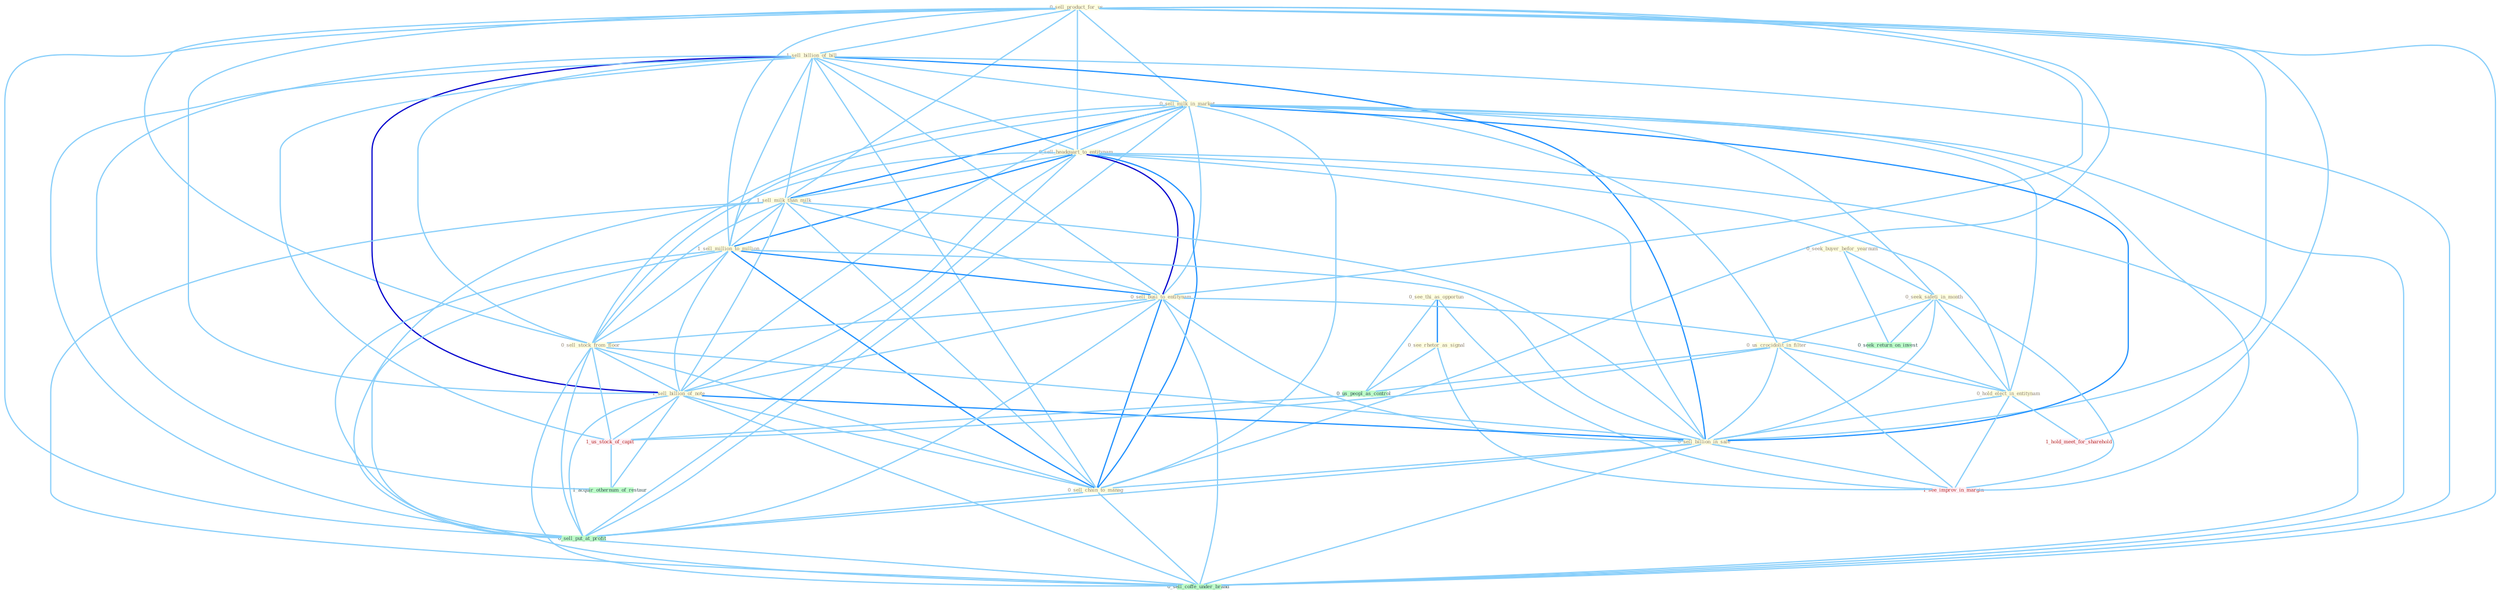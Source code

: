 Graph G{ 
    node
    [shape=polygon,style=filled,width=.5,height=.06,color="#BDFCC9",fixedsize=true,fontsize=4,
    fontcolor="#2f4f4f"];
    {node
    [color="#ffffe0", fontcolor="#8b7d6b"] "0_see_thi_as_opportun " "0_sell_product_for_us " "1_sell_billion_of_bill " "0_sell_milk_in_market " "0_sell_headquart_to_entitynam " "1_sell_milk_than_milk " "1_sell_million_to_million " "0_sell_busi_to_entitynam " "0_sell_stock_from_floor " "0_seek_buyer_befor_yearnum " "0_see_rhetor_as_signal " "1_sell_billion_of_note " "0_seek_safeti_in_month " "0_us_crocidolit_in_filter " "0_hold_elect_in_entitynam " "0_sell_billion_in_sale " "0_sell_chain_to_manag "}
{node [color="#fff0f5", fontcolor="#b22222"] "1_us_stock_of_capit " "1_see_improv_in_margin " "1_hold_meet_for_sharehold "}
edge [color="#B0E2FF"];

	"0_see_thi_as_opportun " -- "0_see_rhetor_as_signal " [w="2", color="#1e90ff" , len=0.8];
	"0_see_thi_as_opportun " -- "0_us_peopl_as_control " [w="1", color="#87cefa" ];
	"0_see_thi_as_opportun " -- "1_see_improv_in_margin " [w="1", color="#87cefa" ];
	"0_sell_product_for_us " -- "1_sell_billion_of_bill " [w="1", color="#87cefa" ];
	"0_sell_product_for_us " -- "0_sell_milk_in_market " [w="1", color="#87cefa" ];
	"0_sell_product_for_us " -- "0_sell_headquart_to_entitynam " [w="1", color="#87cefa" ];
	"0_sell_product_for_us " -- "1_sell_milk_than_milk " [w="1", color="#87cefa" ];
	"0_sell_product_for_us " -- "1_sell_million_to_million " [w="1", color="#87cefa" ];
	"0_sell_product_for_us " -- "0_sell_busi_to_entitynam " [w="1", color="#87cefa" ];
	"0_sell_product_for_us " -- "0_sell_stock_from_floor " [w="1", color="#87cefa" ];
	"0_sell_product_for_us " -- "1_sell_billion_of_note " [w="1", color="#87cefa" ];
	"0_sell_product_for_us " -- "0_sell_billion_in_sale " [w="1", color="#87cefa" ];
	"0_sell_product_for_us " -- "0_sell_chain_to_manag " [w="1", color="#87cefa" ];
	"0_sell_product_for_us " -- "0_sell_put_at_profit " [w="1", color="#87cefa" ];
	"0_sell_product_for_us " -- "0_sell_coffe_under_brand " [w="1", color="#87cefa" ];
	"0_sell_product_for_us " -- "1_hold_meet_for_sharehold " [w="1", color="#87cefa" ];
	"1_sell_billion_of_bill " -- "0_sell_milk_in_market " [w="1", color="#87cefa" ];
	"1_sell_billion_of_bill " -- "0_sell_headquart_to_entitynam " [w="1", color="#87cefa" ];
	"1_sell_billion_of_bill " -- "1_sell_milk_than_milk " [w="1", color="#87cefa" ];
	"1_sell_billion_of_bill " -- "1_sell_million_to_million " [w="1", color="#87cefa" ];
	"1_sell_billion_of_bill " -- "0_sell_busi_to_entitynam " [w="1", color="#87cefa" ];
	"1_sell_billion_of_bill " -- "0_sell_stock_from_floor " [w="1", color="#87cefa" ];
	"1_sell_billion_of_bill " -- "1_sell_billion_of_note " [w="3", color="#0000cd" , len=0.6];
	"1_sell_billion_of_bill " -- "0_sell_billion_in_sale " [w="2", color="#1e90ff" , len=0.8];
	"1_sell_billion_of_bill " -- "0_sell_chain_to_manag " [w="1", color="#87cefa" ];
	"1_sell_billion_of_bill " -- "0_sell_put_at_profit " [w="1", color="#87cefa" ];
	"1_sell_billion_of_bill " -- "1_us_stock_of_capit " [w="1", color="#87cefa" ];
	"1_sell_billion_of_bill " -- "0_sell_coffe_under_brand " [w="1", color="#87cefa" ];
	"1_sell_billion_of_bill " -- "1_acquir_othernum_of_restaur " [w="1", color="#87cefa" ];
	"0_sell_milk_in_market " -- "0_sell_headquart_to_entitynam " [w="1", color="#87cefa" ];
	"0_sell_milk_in_market " -- "1_sell_milk_than_milk " [w="2", color="#1e90ff" , len=0.8];
	"0_sell_milk_in_market " -- "1_sell_million_to_million " [w="1", color="#87cefa" ];
	"0_sell_milk_in_market " -- "0_sell_busi_to_entitynam " [w="1", color="#87cefa" ];
	"0_sell_milk_in_market " -- "0_sell_stock_from_floor " [w="1", color="#87cefa" ];
	"0_sell_milk_in_market " -- "1_sell_billion_of_note " [w="1", color="#87cefa" ];
	"0_sell_milk_in_market " -- "0_seek_safeti_in_month " [w="1", color="#87cefa" ];
	"0_sell_milk_in_market " -- "0_us_crocidolit_in_filter " [w="1", color="#87cefa" ];
	"0_sell_milk_in_market " -- "0_hold_elect_in_entitynam " [w="1", color="#87cefa" ];
	"0_sell_milk_in_market " -- "0_sell_billion_in_sale " [w="2", color="#1e90ff" , len=0.8];
	"0_sell_milk_in_market " -- "0_sell_chain_to_manag " [w="1", color="#87cefa" ];
	"0_sell_milk_in_market " -- "0_sell_put_at_profit " [w="1", color="#87cefa" ];
	"0_sell_milk_in_market " -- "1_see_improv_in_margin " [w="1", color="#87cefa" ];
	"0_sell_milk_in_market " -- "0_sell_coffe_under_brand " [w="1", color="#87cefa" ];
	"0_sell_headquart_to_entitynam " -- "1_sell_milk_than_milk " [w="1", color="#87cefa" ];
	"0_sell_headquart_to_entitynam " -- "1_sell_million_to_million " [w="2", color="#1e90ff" , len=0.8];
	"0_sell_headquart_to_entitynam " -- "0_sell_busi_to_entitynam " [w="3", color="#0000cd" , len=0.6];
	"0_sell_headquart_to_entitynam " -- "0_sell_stock_from_floor " [w="1", color="#87cefa" ];
	"0_sell_headquart_to_entitynam " -- "1_sell_billion_of_note " [w="1", color="#87cefa" ];
	"0_sell_headquart_to_entitynam " -- "0_hold_elect_in_entitynam " [w="1", color="#87cefa" ];
	"0_sell_headquart_to_entitynam " -- "0_sell_billion_in_sale " [w="1", color="#87cefa" ];
	"0_sell_headquart_to_entitynam " -- "0_sell_chain_to_manag " [w="2", color="#1e90ff" , len=0.8];
	"0_sell_headquart_to_entitynam " -- "0_sell_put_at_profit " [w="1", color="#87cefa" ];
	"0_sell_headquart_to_entitynam " -- "0_sell_coffe_under_brand " [w="1", color="#87cefa" ];
	"1_sell_milk_than_milk " -- "1_sell_million_to_million " [w="1", color="#87cefa" ];
	"1_sell_milk_than_milk " -- "0_sell_busi_to_entitynam " [w="1", color="#87cefa" ];
	"1_sell_milk_than_milk " -- "0_sell_stock_from_floor " [w="1", color="#87cefa" ];
	"1_sell_milk_than_milk " -- "1_sell_billion_of_note " [w="1", color="#87cefa" ];
	"1_sell_milk_than_milk " -- "0_sell_billion_in_sale " [w="1", color="#87cefa" ];
	"1_sell_milk_than_milk " -- "0_sell_chain_to_manag " [w="1", color="#87cefa" ];
	"1_sell_milk_than_milk " -- "0_sell_put_at_profit " [w="1", color="#87cefa" ];
	"1_sell_milk_than_milk " -- "0_sell_coffe_under_brand " [w="1", color="#87cefa" ];
	"1_sell_million_to_million " -- "0_sell_busi_to_entitynam " [w="2", color="#1e90ff" , len=0.8];
	"1_sell_million_to_million " -- "0_sell_stock_from_floor " [w="1", color="#87cefa" ];
	"1_sell_million_to_million " -- "1_sell_billion_of_note " [w="1", color="#87cefa" ];
	"1_sell_million_to_million " -- "0_sell_billion_in_sale " [w="1", color="#87cefa" ];
	"1_sell_million_to_million " -- "0_sell_chain_to_manag " [w="2", color="#1e90ff" , len=0.8];
	"1_sell_million_to_million " -- "0_sell_put_at_profit " [w="1", color="#87cefa" ];
	"1_sell_million_to_million " -- "0_sell_coffe_under_brand " [w="1", color="#87cefa" ];
	"0_sell_busi_to_entitynam " -- "0_sell_stock_from_floor " [w="1", color="#87cefa" ];
	"0_sell_busi_to_entitynam " -- "1_sell_billion_of_note " [w="1", color="#87cefa" ];
	"0_sell_busi_to_entitynam " -- "0_hold_elect_in_entitynam " [w="1", color="#87cefa" ];
	"0_sell_busi_to_entitynam " -- "0_sell_billion_in_sale " [w="1", color="#87cefa" ];
	"0_sell_busi_to_entitynam " -- "0_sell_chain_to_manag " [w="2", color="#1e90ff" , len=0.8];
	"0_sell_busi_to_entitynam " -- "0_sell_put_at_profit " [w="1", color="#87cefa" ];
	"0_sell_busi_to_entitynam " -- "0_sell_coffe_under_brand " [w="1", color="#87cefa" ];
	"0_sell_stock_from_floor " -- "1_sell_billion_of_note " [w="1", color="#87cefa" ];
	"0_sell_stock_from_floor " -- "0_sell_billion_in_sale " [w="1", color="#87cefa" ];
	"0_sell_stock_from_floor " -- "0_sell_chain_to_manag " [w="1", color="#87cefa" ];
	"0_sell_stock_from_floor " -- "0_sell_put_at_profit " [w="1", color="#87cefa" ];
	"0_sell_stock_from_floor " -- "1_us_stock_of_capit " [w="1", color="#87cefa" ];
	"0_sell_stock_from_floor " -- "0_sell_coffe_under_brand " [w="1", color="#87cefa" ];
	"0_seek_buyer_befor_yearnum " -- "0_seek_safeti_in_month " [w="1", color="#87cefa" ];
	"0_seek_buyer_befor_yearnum " -- "0_seek_return_on_invest " [w="1", color="#87cefa" ];
	"0_see_rhetor_as_signal " -- "0_us_peopl_as_control " [w="1", color="#87cefa" ];
	"0_see_rhetor_as_signal " -- "1_see_improv_in_margin " [w="1", color="#87cefa" ];
	"1_sell_billion_of_note " -- "0_sell_billion_in_sale " [w="2", color="#1e90ff" , len=0.8];
	"1_sell_billion_of_note " -- "0_sell_chain_to_manag " [w="1", color="#87cefa" ];
	"1_sell_billion_of_note " -- "0_sell_put_at_profit " [w="1", color="#87cefa" ];
	"1_sell_billion_of_note " -- "1_us_stock_of_capit " [w="1", color="#87cefa" ];
	"1_sell_billion_of_note " -- "0_sell_coffe_under_brand " [w="1", color="#87cefa" ];
	"1_sell_billion_of_note " -- "1_acquir_othernum_of_restaur " [w="1", color="#87cefa" ];
	"0_seek_safeti_in_month " -- "0_us_crocidolit_in_filter " [w="1", color="#87cefa" ];
	"0_seek_safeti_in_month " -- "0_hold_elect_in_entitynam " [w="1", color="#87cefa" ];
	"0_seek_safeti_in_month " -- "0_sell_billion_in_sale " [w="1", color="#87cefa" ];
	"0_seek_safeti_in_month " -- "0_seek_return_on_invest " [w="1", color="#87cefa" ];
	"0_seek_safeti_in_month " -- "1_see_improv_in_margin " [w="1", color="#87cefa" ];
	"0_us_crocidolit_in_filter " -- "0_hold_elect_in_entitynam " [w="1", color="#87cefa" ];
	"0_us_crocidolit_in_filter " -- "0_sell_billion_in_sale " [w="1", color="#87cefa" ];
	"0_us_crocidolit_in_filter " -- "0_us_peopl_as_control " [w="1", color="#87cefa" ];
	"0_us_crocidolit_in_filter " -- "1_us_stock_of_capit " [w="1", color="#87cefa" ];
	"0_us_crocidolit_in_filter " -- "1_see_improv_in_margin " [w="1", color="#87cefa" ];
	"0_hold_elect_in_entitynam " -- "0_sell_billion_in_sale " [w="1", color="#87cefa" ];
	"0_hold_elect_in_entitynam " -- "1_see_improv_in_margin " [w="1", color="#87cefa" ];
	"0_hold_elect_in_entitynam " -- "1_hold_meet_for_sharehold " [w="1", color="#87cefa" ];
	"0_sell_billion_in_sale " -- "0_sell_chain_to_manag " [w="1", color="#87cefa" ];
	"0_sell_billion_in_sale " -- "0_sell_put_at_profit " [w="1", color="#87cefa" ];
	"0_sell_billion_in_sale " -- "1_see_improv_in_margin " [w="1", color="#87cefa" ];
	"0_sell_billion_in_sale " -- "0_sell_coffe_under_brand " [w="1", color="#87cefa" ];
	"0_sell_chain_to_manag " -- "0_sell_put_at_profit " [w="1", color="#87cefa" ];
	"0_sell_chain_to_manag " -- "0_sell_coffe_under_brand " [w="1", color="#87cefa" ];
	"0_us_peopl_as_control " -- "1_us_stock_of_capit " [w="1", color="#87cefa" ];
	"0_sell_put_at_profit " -- "0_sell_coffe_under_brand " [w="1", color="#87cefa" ];
	"1_us_stock_of_capit " -- "1_acquir_othernum_of_restaur " [w="1", color="#87cefa" ];
}